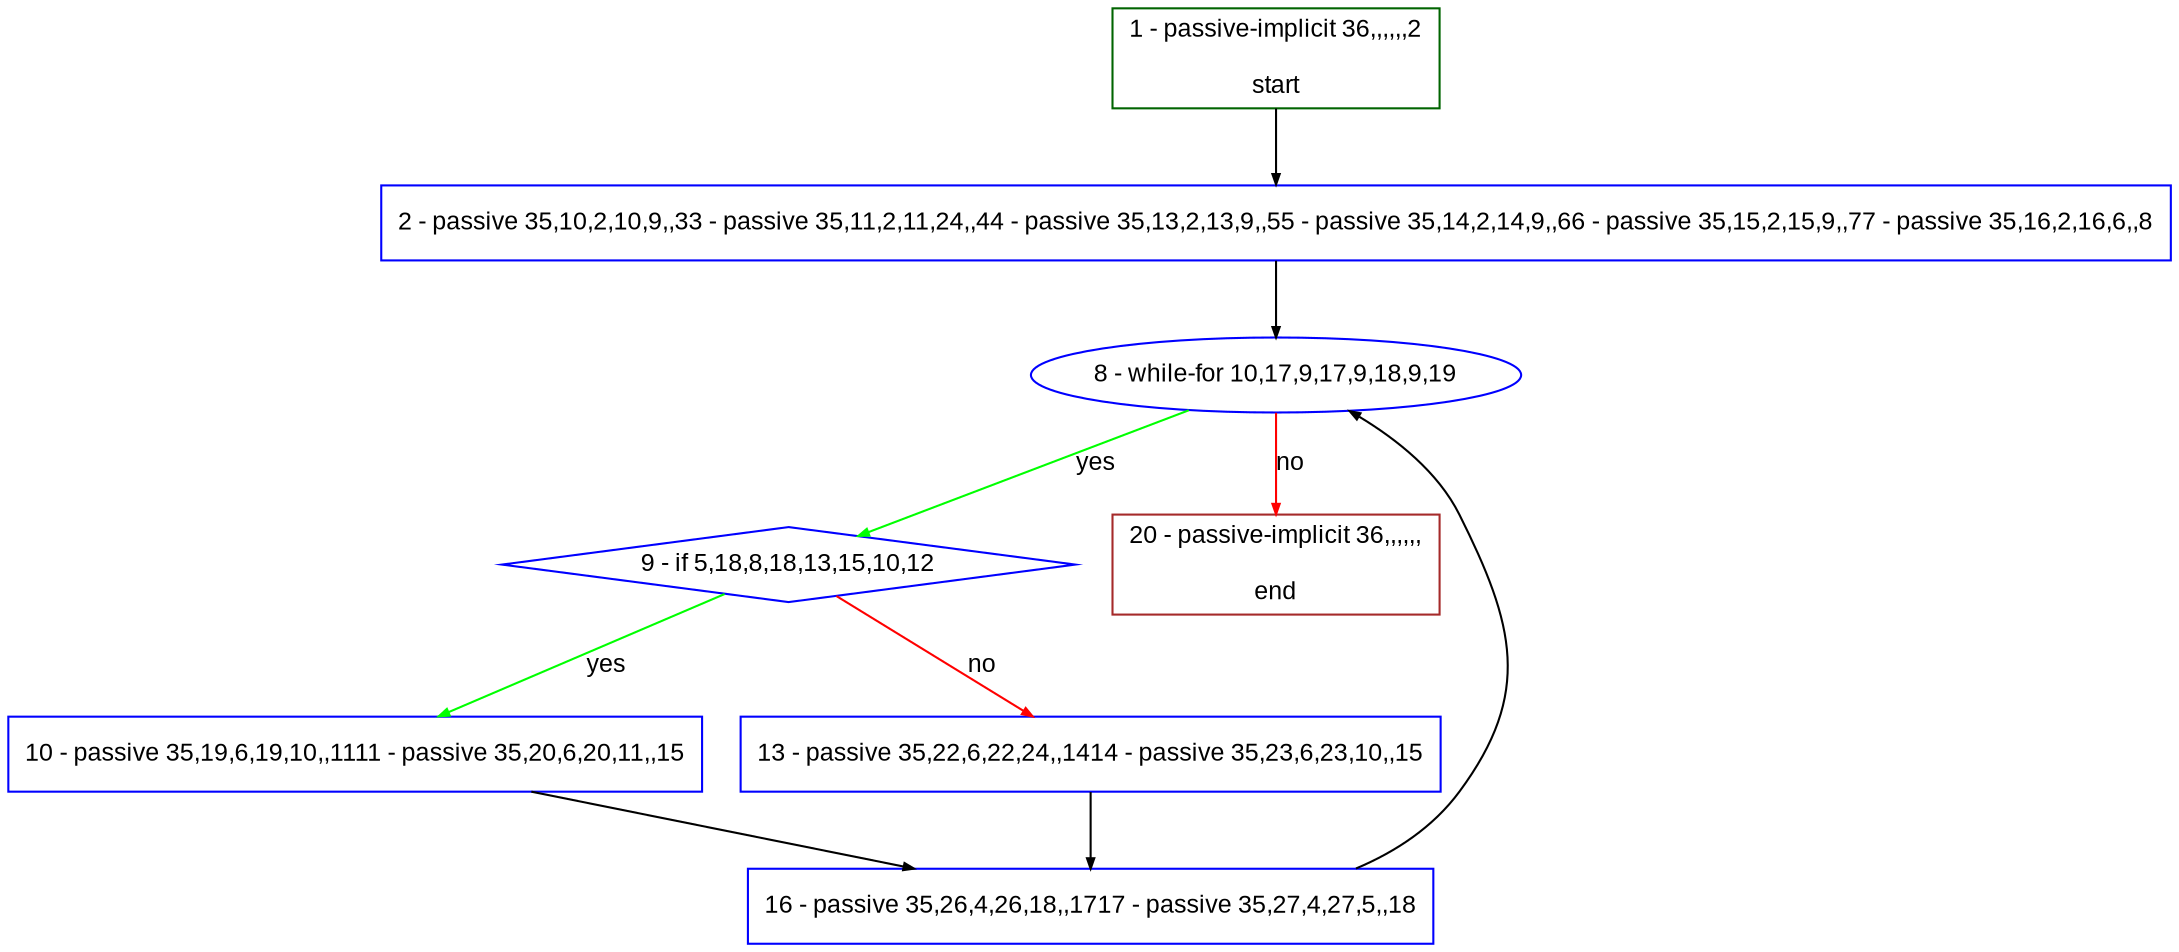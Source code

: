 digraph "" {
  graph [bgcolor="white", fillcolor="#FFFFCC", pack="true", packmode="clust", fontname="Arial", label="", fontsize="12", compound="true", style="rounded,filled"];
  node [node_initialized="no", fillcolor="white", fontname="Arial", label="", color="grey", fontsize="12", fixedsize="false", compound="true", shape="rectangle", style="filled"];
  edge [arrowtail="none", lhead="", fontcolor="black", fontname="Arial", label="", color="black", fontsize="12", arrowhead="normal", arrowsize="0.5", compound="true", ltail="", dir="forward"];
  __N1 [fillcolor="#ffffff", label="2 - passive 35,10,2,10,9,,33 - passive 35,11,2,11,24,,44 - passive 35,13,2,13,9,,55 - passive 35,14,2,14,9,,66 - passive 35,15,2,15,9,,77 - passive 35,16,2,16,6,,8", color="#0000ff", shape="box", style="filled"];
  __N2 [fillcolor="#ffffff", label="1 - passive-implicit 36,,,,,,2\n\nstart", color="#006400", shape="box", style="filled"];
  __N3 [fillcolor="#ffffff", label="8 - while-for 10,17,9,17,9,18,9,19", color="#0000ff", shape="oval", style="filled"];
  __N4 [fillcolor="#ffffff", label="9 - if 5,18,8,18,13,15,10,12", color="#0000ff", shape="diamond", style="filled"];
  __N5 [fillcolor="#ffffff", label="20 - passive-implicit 36,,,,,,\n\nend", color="#a52a2a", shape="box", style="filled"];
  __N6 [fillcolor="#ffffff", label="10 - passive 35,19,6,19,10,,1111 - passive 35,20,6,20,11,,15", color="#0000ff", shape="box", style="filled"];
  __N7 [fillcolor="#ffffff", label="13 - passive 35,22,6,22,24,,1414 - passive 35,23,6,23,10,,15", color="#0000ff", shape="box", style="filled"];
  __N8 [fillcolor="#ffffff", label="16 - passive 35,26,4,26,18,,1717 - passive 35,27,4,27,5,,18", color="#0000ff", shape="box", style="filled"];
  __N2 -> __N1 [arrowtail="none", color="#000000", label="", arrowhead="normal", dir="forward"];
  __N1 -> __N3 [arrowtail="none", color="#000000", label="", arrowhead="normal", dir="forward"];
  __N3 -> __N4 [arrowtail="none", color="#00ff00", label="yes", arrowhead="normal", dir="forward"];
  __N3 -> __N5 [arrowtail="none", color="#ff0000", label="no", arrowhead="normal", dir="forward"];
  __N4 -> __N6 [arrowtail="none", color="#00ff00", label="yes", arrowhead="normal", dir="forward"];
  __N4 -> __N7 [arrowtail="none", color="#ff0000", label="no", arrowhead="normal", dir="forward"];
  __N6 -> __N8 [arrowtail="none", color="#000000", label="", arrowhead="normal", dir="forward"];
  __N7 -> __N8 [arrowtail="none", color="#000000", label="", arrowhead="normal", dir="forward"];
  __N8 -> __N3 [arrowtail="none", color="#000000", label="", arrowhead="normal", dir="forward"];
}
